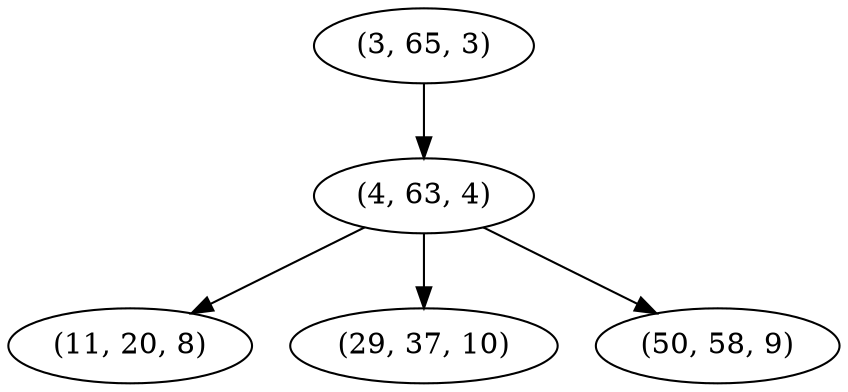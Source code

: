 digraph tree {
    "(3, 65, 3)";
    "(4, 63, 4)";
    "(11, 20, 8)";
    "(29, 37, 10)";
    "(50, 58, 9)";
    "(3, 65, 3)" -> "(4, 63, 4)";
    "(4, 63, 4)" -> "(11, 20, 8)";
    "(4, 63, 4)" -> "(29, 37, 10)";
    "(4, 63, 4)" -> "(50, 58, 9)";
}
